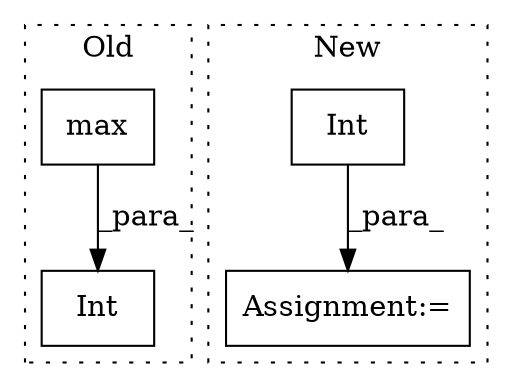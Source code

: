 digraph G {
subgraph cluster0 {
1 [label="max" a="32" s="512,524" l="4,1" shape="box"];
4 [label="Int" a="32" s="558,571" l="4,1" shape="box"];
label = "Old";
style="dotted";
}
subgraph cluster1 {
2 [label="Int" a="32" s="547,570" l="4,1" shape="box"];
3 [label="Assignment:=" a="7" s="541" l="6" shape="box"];
label = "New";
style="dotted";
}
1 -> 4 [label="_para_"];
2 -> 3 [label="_para_"];
}